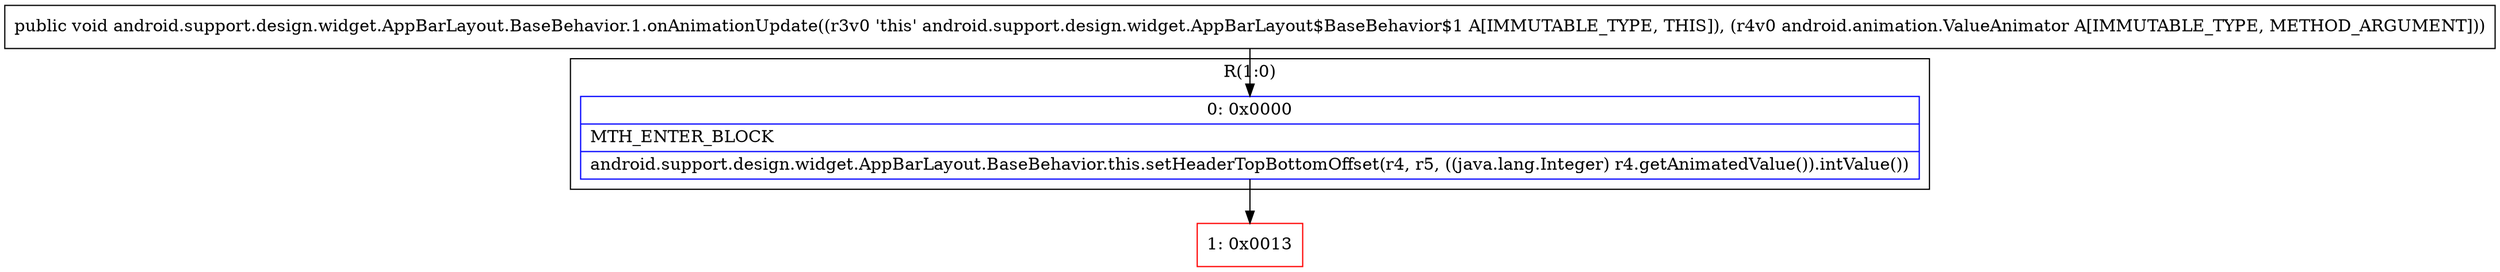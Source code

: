 digraph "CFG forandroid.support.design.widget.AppBarLayout.BaseBehavior.1.onAnimationUpdate(Landroid\/animation\/ValueAnimator;)V" {
subgraph cluster_Region_1700247347 {
label = "R(1:0)";
node [shape=record,color=blue];
Node_0 [shape=record,label="{0\:\ 0x0000|MTH_ENTER_BLOCK\l|android.support.design.widget.AppBarLayout.BaseBehavior.this.setHeaderTopBottomOffset(r4, r5, ((java.lang.Integer) r4.getAnimatedValue()).intValue())\l}"];
}
Node_1 [shape=record,color=red,label="{1\:\ 0x0013}"];
MethodNode[shape=record,label="{public void android.support.design.widget.AppBarLayout.BaseBehavior.1.onAnimationUpdate((r3v0 'this' android.support.design.widget.AppBarLayout$BaseBehavior$1 A[IMMUTABLE_TYPE, THIS]), (r4v0 android.animation.ValueAnimator A[IMMUTABLE_TYPE, METHOD_ARGUMENT])) }"];
MethodNode -> Node_0;
Node_0 -> Node_1;
}

